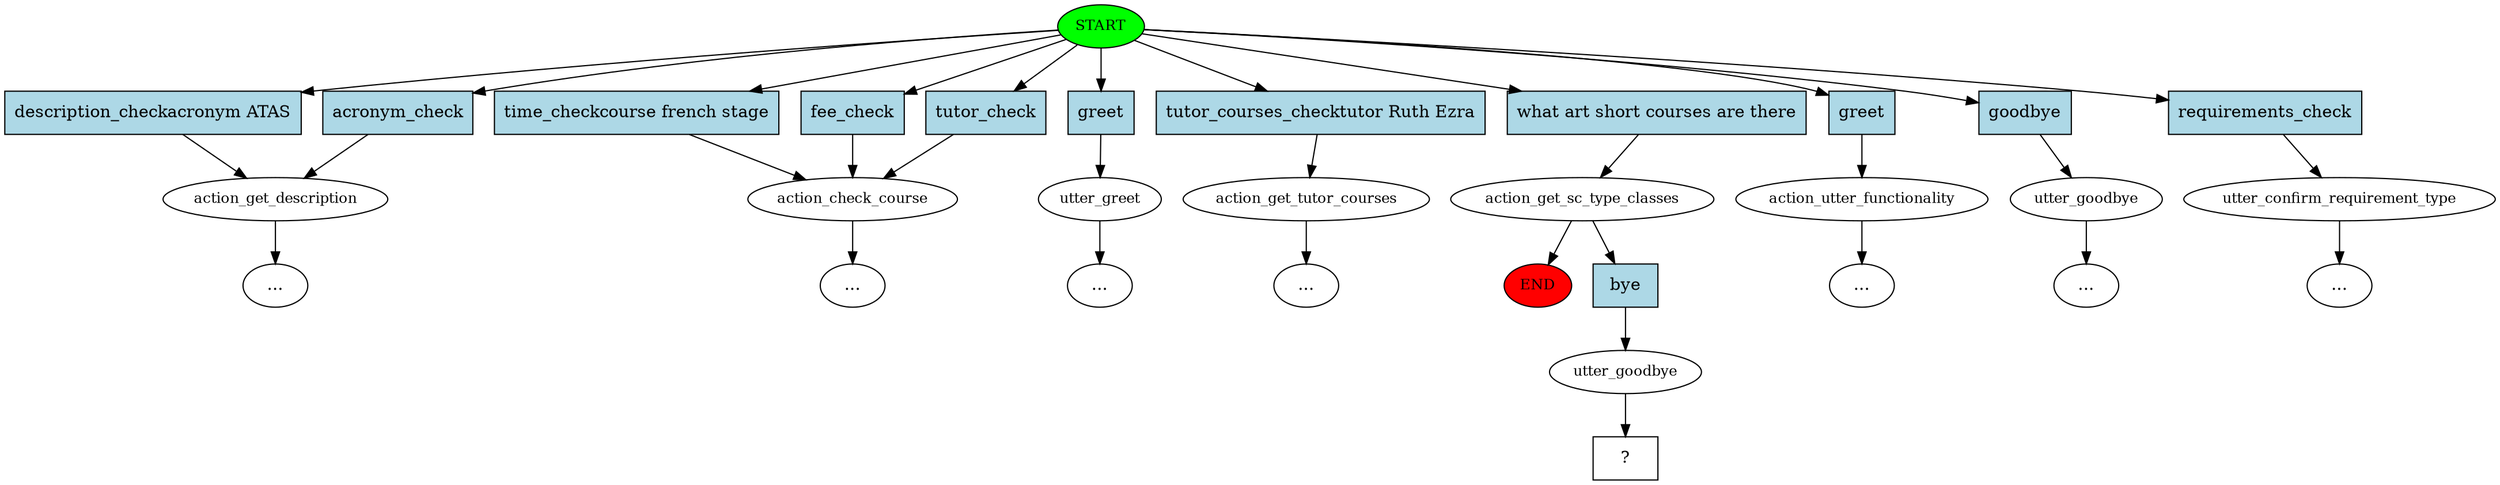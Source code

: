 digraph  {
0 [class="start active", fillcolor=green, fontsize=12, label=START, style=filled];
"-1" [class=end, fillcolor=red, fontsize=12, label=END, style=filled];
1 [class="", fontsize=12, label=action_get_description];
2 [class="", fontsize=12, label=action_check_course];
5 [class="", fontsize=12, label=utter_greet];
"-9" [class=ellipsis, label="..."];
9 [class="", fontsize=12, label=action_get_tutor_courses];
"-11" [class=ellipsis, label="..."];
10 [class=active, fontsize=12, label=action_get_sc_type_classes];
11 [class="", fontsize=12, label=action_utter_functionality];
"-14" [class=ellipsis, label="..."];
14 [class="", fontsize=12, label=utter_goodbye];
"-15" [class=ellipsis, label="..."];
23 [class="", fontsize=12, label=utter_confirm_requirement_type];
"-24" [class=ellipsis, label="..."];
"-25" [class=ellipsis, label="..."];
"-28" [class=ellipsis, label="..."];
29 [class=active, fontsize=12, label=utter_goodbye];
30 [class="intent dashed active", label="  ?  ", shape=rect];
31 [class=intent, fillcolor=lightblue, label="description_checkacronym ATAS", shape=rect, style=filled];
32 [class=intent, fillcolor=lightblue, label=acronym_check, shape=rect, style=filled];
33 [class=intent, fillcolor=lightblue, label="time_checkcourse french stage", shape=rect, style=filled];
34 [class=intent, fillcolor=lightblue, label=fee_check, shape=rect, style=filled];
35 [class=intent, fillcolor=lightblue, label=tutor_check, shape=rect, style=filled];
36 [class=intent, fillcolor=lightblue, label=greet, shape=rect, style=filled];
37 [class=intent, fillcolor=lightblue, label="tutor_courses_checktutor Ruth Ezra", shape=rect, style=filled];
38 [class="intent active", fillcolor=lightblue, label="what art short courses are there", shape=rect, style=filled];
39 [class=intent, fillcolor=lightblue, label=greet, shape=rect, style=filled];
40 [class=intent, fillcolor=lightblue, label=goodbye, shape=rect, style=filled];
41 [class=intent, fillcolor=lightblue, label=requirements_check, shape=rect, style=filled];
42 [class="intent active", fillcolor=lightblue, label=bye, shape=rect, style=filled];
0 -> 31  [class="", key=0];
0 -> 32  [class="", key=0];
0 -> 33  [class="", key=0];
0 -> 34  [class="", key=0];
0 -> 35  [class="", key=0];
0 -> 36  [class="", key=0];
0 -> 37  [class="", key=0];
0 -> 38  [class=active, key=0];
0 -> 39  [class="", key=0];
0 -> 40  [class="", key=0];
0 -> 41  [class="", key=0];
1 -> "-28"  [class="", key=NONE, label=""];
2 -> "-25"  [class="", key=NONE, label=""];
5 -> "-9"  [class="", key=NONE, label=""];
9 -> "-11"  [class="", key=NONE, label=""];
10 -> "-1"  [class="", key=NONE, label=""];
10 -> 42  [class=active, key=0];
11 -> "-14"  [class="", key=NONE, label=""];
14 -> "-15"  [class="", key=NONE, label=""];
23 -> "-24"  [class="", key=NONE, label=""];
29 -> 30  [class=active, key=NONE, label=""];
31 -> 1  [class="", key=0];
32 -> 1  [class="", key=0];
33 -> 2  [class="", key=0];
34 -> 2  [class="", key=0];
35 -> 2  [class="", key=0];
36 -> 5  [class="", key=0];
37 -> 9  [class="", key=0];
38 -> 10  [class=active, key=0];
39 -> 11  [class="", key=0];
40 -> 14  [class="", key=0];
41 -> 23  [class="", key=0];
42 -> 29  [class=active, key=0];
}
